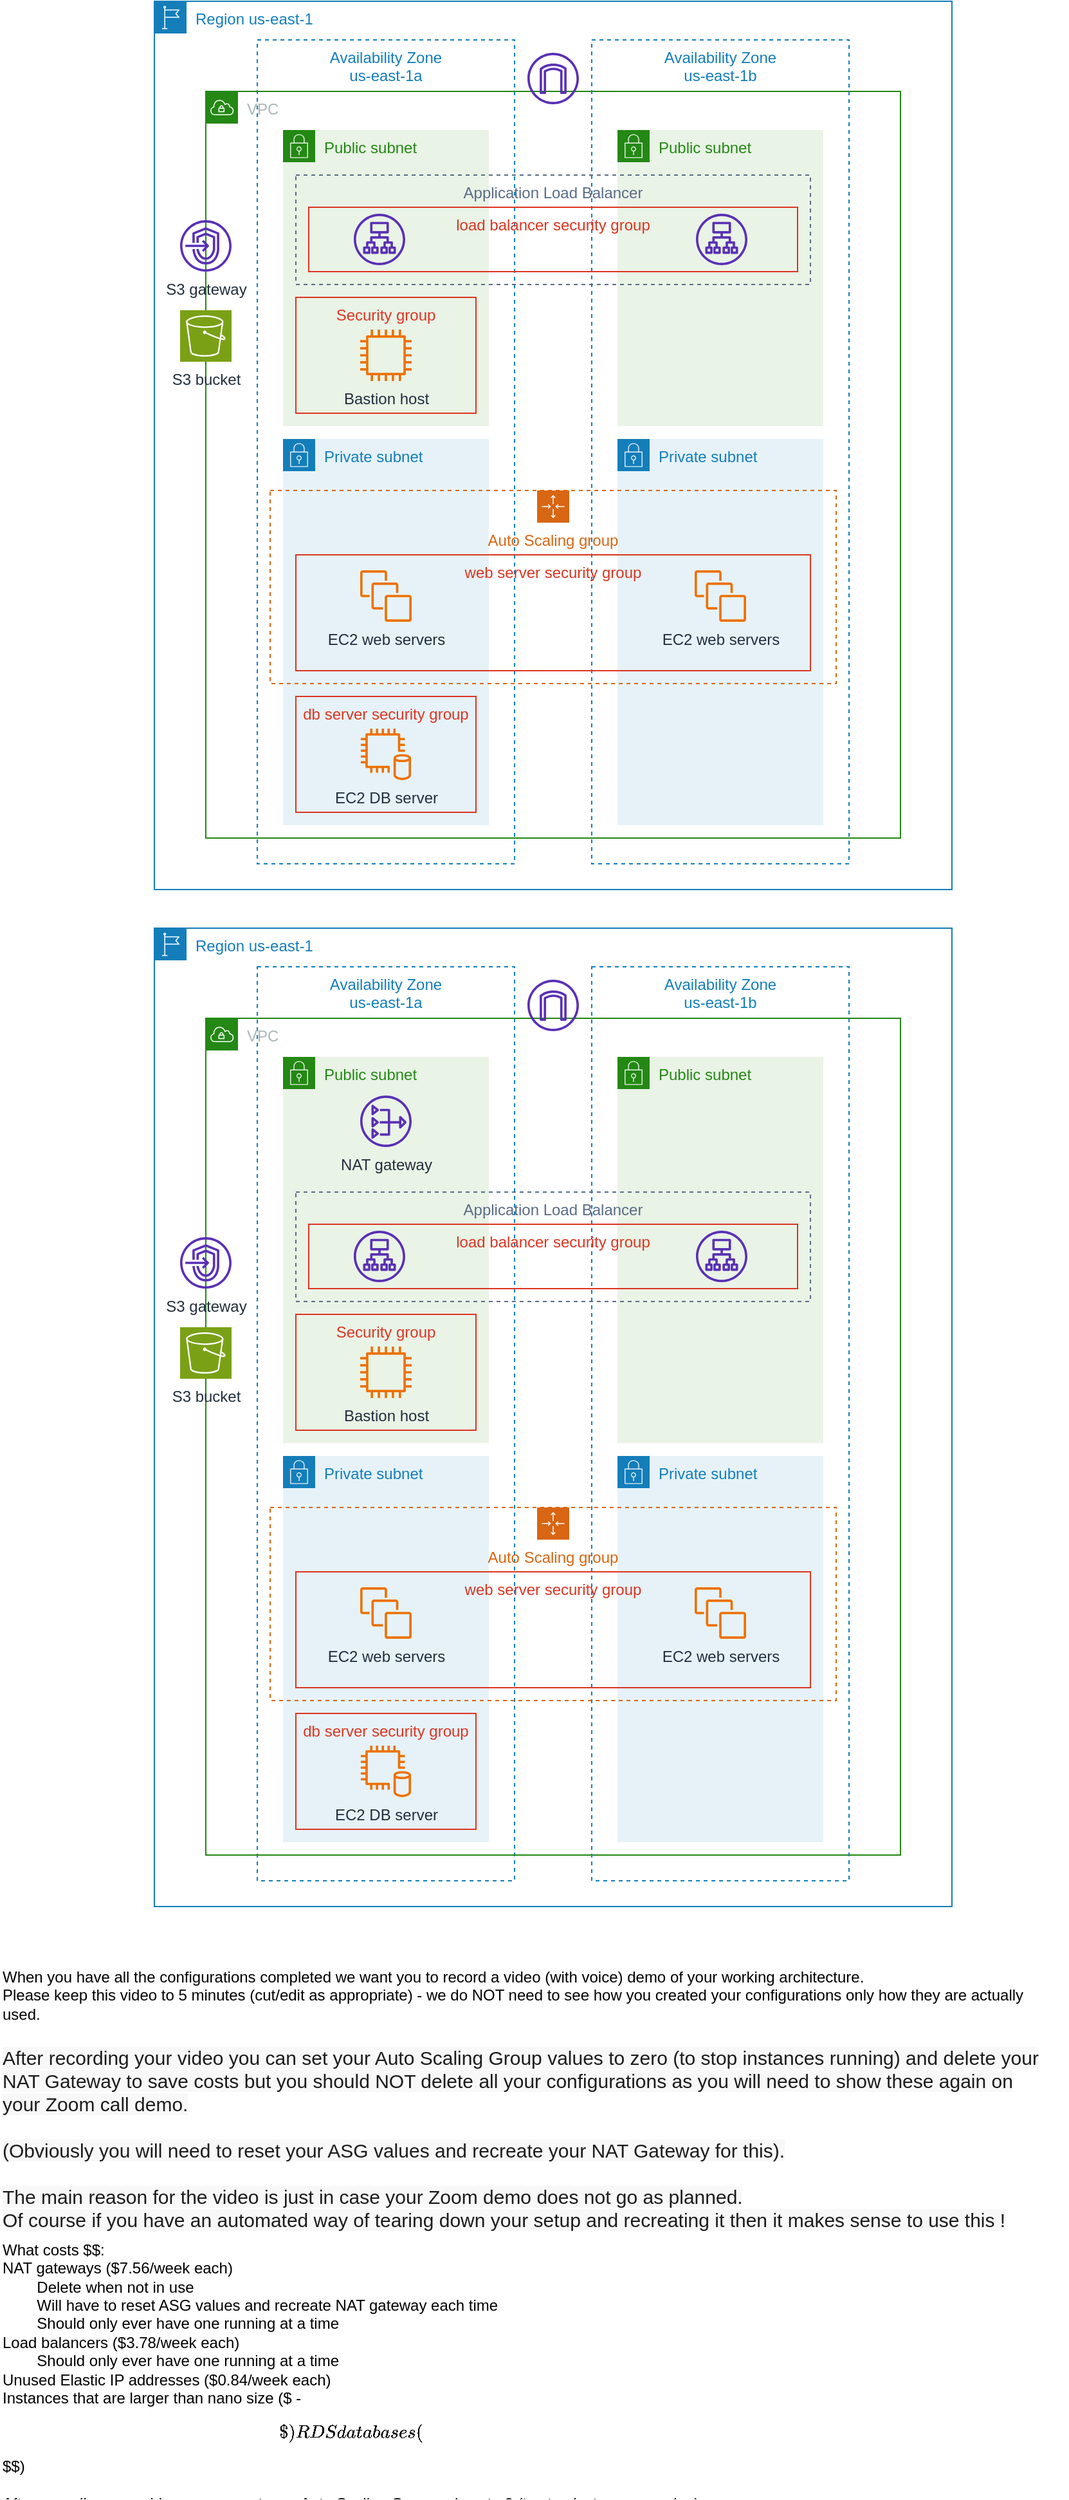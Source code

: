 <mxfile version="22.0.8" type="github">
  <diagram name="Page-1" id="k9PoG6jxE8hOqWyemZ1y">
    <mxGraphModel dx="2390" dy="1263" grid="1" gridSize="10" guides="1" tooltips="1" connect="1" arrows="1" fold="1" page="1" pageScale="1" pageWidth="850" pageHeight="1100" math="0" shadow="0">
      <root>
        <mxCell id="0" />
        <mxCell id="1" parent="0" />
        <mxCell id="4Z0nO0ClsvhU4pBVOEX--1" value="Region us-east-1" style="points=[[0,0],[0.25,0],[0.5,0],[0.75,0],[1,0],[1,0.25],[1,0.5],[1,0.75],[1,1],[0.75,1],[0.5,1],[0.25,1],[0,1],[0,0.75],[0,0.5],[0,0.25]];outlineConnect=0;gradientColor=none;html=1;whiteSpace=wrap;fontSize=12;fontStyle=0;shape=mxgraph.aws4.group;grIcon=mxgraph.aws4.group_region;strokeColor=#147EBA;fillColor=none;verticalAlign=top;align=left;spacingLeft=30;fontColor=#147EBA;dashed=0;" parent="1" vertex="1">
          <mxGeometry x="130" y="80" width="620" height="690" as="geometry" />
        </mxCell>
        <mxCell id="4Z0nO0ClsvhU4pBVOEX--2" value="Availability Zone&#xa;us-east-1a" style="fillColor=none;strokeColor=#147EBA;dashed=1;verticalAlign=top;fontStyle=0;fontColor=#147EBA;" parent="1" vertex="1">
          <mxGeometry x="210" y="110" width="200" height="640" as="geometry" />
        </mxCell>
        <mxCell id="4Z0nO0ClsvhU4pBVOEX--4" value="VPC" style="points=[[0,0],[0.25,0],[0.5,0],[0.75,0],[1,0],[1,0.25],[1,0.5],[1,0.75],[1,1],[0.75,1],[0.5,1],[0.25,1],[0,1],[0,0.75],[0,0.5],[0,0.25]];outlineConnect=0;gradientColor=none;html=1;whiteSpace=wrap;fontSize=12;fontStyle=0;shape=mxgraph.aws4.group;grIcon=mxgraph.aws4.group_vpc;strokeColor=#248814;fillColor=none;verticalAlign=top;align=left;spacingLeft=30;fontColor=#AAB7B8;dashed=0;" parent="1" vertex="1">
          <mxGeometry x="170" y="150" width="540" height="580" as="geometry" />
        </mxCell>
        <mxCell id="4Z0nO0ClsvhU4pBVOEX--3" value="Availability Zone&#xa;us-east-1b" style="fillColor=none;strokeColor=#147EBA;dashed=1;verticalAlign=top;fontStyle=0;fontColor=#147EBA;" parent="1" vertex="1">
          <mxGeometry x="470" y="110" width="200" height="640" as="geometry" />
        </mxCell>
        <mxCell id="4Z0nO0ClsvhU4pBVOEX--7" value="Private subnet" style="points=[[0,0],[0.25,0],[0.5,0],[0.75,0],[1,0],[1,0.25],[1,0.5],[1,0.75],[1,1],[0.75,1],[0.5,1],[0.25,1],[0,1],[0,0.75],[0,0.5],[0,0.25]];outlineConnect=0;gradientColor=none;html=1;whiteSpace=wrap;fontSize=12;fontStyle=0;shape=mxgraph.aws4.group;grIcon=mxgraph.aws4.group_security_group;grStroke=0;strokeColor=#147EBA;fillColor=#E6F2F8;verticalAlign=top;align=left;spacingLeft=30;fontColor=#147EBA;dashed=0;" parent="1" vertex="1">
          <mxGeometry x="490" y="420" width="160" height="300" as="geometry" />
        </mxCell>
        <mxCell id="4Z0nO0ClsvhU4pBVOEX--8" value="Private subnet" style="points=[[0,0],[0.25,0],[0.5,0],[0.75,0],[1,0],[1,0.25],[1,0.5],[1,0.75],[1,1],[0.75,1],[0.5,1],[0.25,1],[0,1],[0,0.75],[0,0.5],[0,0.25]];outlineConnect=0;gradientColor=none;html=1;whiteSpace=wrap;fontSize=12;fontStyle=0;shape=mxgraph.aws4.group;grIcon=mxgraph.aws4.group_security_group;grStroke=0;strokeColor=#147EBA;fillColor=#E6F2F8;verticalAlign=top;align=left;spacingLeft=30;fontColor=#147EBA;dashed=0;" parent="1" vertex="1">
          <mxGeometry x="230" y="420" width="160" height="300" as="geometry" />
        </mxCell>
        <mxCell id="x-kXU-XskzzcC9wgjosJ-12" value="db server security group" style="fillColor=none;strokeColor=#DD3522;verticalAlign=top;fontStyle=0;fontColor=#DD3522;" vertex="1" parent="1">
          <mxGeometry x="240" y="620" width="140" height="90" as="geometry" />
        </mxCell>
        <mxCell id="4Z0nO0ClsvhU4pBVOEX--12" value="Auto Scaling group" style="points=[[0,0],[0.25,0],[0.5,0],[0.75,0],[1,0],[1,0.25],[1,0.5],[1,0.75],[1,1],[0.75,1],[0.5,1],[0.25,1],[0,1],[0,0.75],[0,0.5],[0,0.25]];outlineConnect=0;gradientColor=none;html=1;whiteSpace=wrap;fontSize=12;fontStyle=0;shape=mxgraph.aws4.groupCenter;grIcon=mxgraph.aws4.group_auto_scaling_group;grStroke=1;strokeColor=#D86613;fillColor=none;verticalAlign=top;align=center;fontColor=#D86613;dashed=1;spacingTop=25;" parent="1" vertex="1">
          <mxGeometry x="220" y="460" width="440" height="150" as="geometry" />
        </mxCell>
        <mxCell id="4Z0nO0ClsvhU4pBVOEX--22" value="web server security group" style="fillColor=none;strokeColor=#DD3522;verticalAlign=top;fontStyle=0;fontColor=#DD3522;" parent="1" vertex="1">
          <mxGeometry x="240" y="510" width="400" height="90" as="geometry" />
        </mxCell>
        <mxCell id="4Z0nO0ClsvhU4pBVOEX--5" value="Public subnet" style="points=[[0,0],[0.25,0],[0.5,0],[0.75,0],[1,0],[1,0.25],[1,0.5],[1,0.75],[1,1],[0.75,1],[0.5,1],[0.25,1],[0,1],[0,0.75],[0,0.5],[0,0.25]];outlineConnect=0;gradientColor=none;html=1;whiteSpace=wrap;fontSize=12;fontStyle=0;shape=mxgraph.aws4.group;grIcon=mxgraph.aws4.group_security_group;grStroke=0;strokeColor=#248814;fillColor=#E9F3E6;verticalAlign=top;align=left;spacingLeft=30;fontColor=#248814;dashed=0;" parent="1" vertex="1">
          <mxGeometry x="230" y="180" width="160" height="230" as="geometry" />
        </mxCell>
        <mxCell id="4Z0nO0ClsvhU4pBVOEX--6" value="Public subnet" style="points=[[0,0],[0.25,0],[0.5,0],[0.75,0],[1,0],[1,0.25],[1,0.5],[1,0.75],[1,1],[0.75,1],[0.5,1],[0.25,1],[0,1],[0,0.75],[0,0.5],[0,0.25]];outlineConnect=0;gradientColor=none;html=1;whiteSpace=wrap;fontSize=12;fontStyle=0;shape=mxgraph.aws4.group;grIcon=mxgraph.aws4.group_security_group;grStroke=0;strokeColor=#248814;fillColor=#E9F3E6;verticalAlign=top;align=left;spacingLeft=30;fontColor=#248814;dashed=0;" parent="1" vertex="1">
          <mxGeometry x="490" y="180" width="160" height="230" as="geometry" />
        </mxCell>
        <mxCell id="4Z0nO0ClsvhU4pBVOEX--15" value="S3 gateway" style="outlineConnect=0;fontColor=#232F3E;gradientColor=none;fillColor=#5A30B5;strokeColor=none;dashed=0;verticalLabelPosition=bottom;verticalAlign=top;align=center;html=1;fontSize=12;fontStyle=0;aspect=fixed;pointerEvents=1;shape=mxgraph.aws4.endpoints;" parent="1" vertex="1">
          <mxGeometry x="150" y="250" width="40" height="40" as="geometry" />
        </mxCell>
        <mxCell id="4Z0nO0ClsvhU4pBVOEX--23" value="" style="outlineConnect=0;fontColor=#232F3E;gradientColor=none;fillColor=#5A30B5;strokeColor=none;dashed=0;verticalLabelPosition=bottom;verticalAlign=top;align=center;html=1;fontSize=12;fontStyle=0;aspect=fixed;pointerEvents=1;shape=mxgraph.aws4.application_load_balancer;" parent="1" vertex="1">
          <mxGeometry x="285" y="245" width="40" height="40" as="geometry" />
        </mxCell>
        <mxCell id="4Z0nO0ClsvhU4pBVOEX--24" value="" style="outlineConnect=0;fontColor=#232F3E;gradientColor=none;fillColor=#5A30B5;strokeColor=none;dashed=0;verticalLabelPosition=bottom;verticalAlign=top;align=center;html=1;fontSize=12;fontStyle=0;aspect=fixed;pointerEvents=1;shape=mxgraph.aws4.application_load_balancer;" parent="1" vertex="1">
          <mxGeometry x="551" y="245" width="40" height="40" as="geometry" />
        </mxCell>
        <mxCell id="4Z0nO0ClsvhU4pBVOEX--25" value="Application Load Balancer" style="fillColor=none;strokeColor=#5A6C86;dashed=1;verticalAlign=top;fontStyle=0;fontColor=#5A6C86;" parent="1" vertex="1">
          <mxGeometry x="240" y="215" width="400" height="85" as="geometry" />
        </mxCell>
        <mxCell id="4Z0nO0ClsvhU4pBVOEX--61" value="What costs $$:&lt;br&gt;NAT gateways ($7.56/week each)&lt;br&gt;&lt;span style=&quot;white-space: pre;&quot;&gt;&#x9;&lt;/span&gt;Delete when not in use&lt;br&gt;&lt;span style=&quot;white-space: pre;&quot;&gt;&#x9;&lt;/span&gt;Will have to reset ASG values and recreate NAT gateway each time&lt;br&gt;&lt;span style=&quot;white-space: pre;&quot;&gt;&#x9;&lt;/span&gt;Should only ever have one running at a time&lt;br&gt;Load balancers ($3.78/week each)&lt;br&gt;&lt;span style=&quot;white-space: pre;&quot;&gt;&#x9;&lt;/span&gt;Should only ever have one running at a time&lt;br&gt;Unused Elastic IP addresses ($0.84/week each)&lt;br&gt;Instances that are larger than nano size ($ - $$$)&lt;br&gt;RDS databases ($$$$)&lt;br&gt;&lt;br&gt;After recording your video you can set your Auto Scaling Group values to 0 (to stop instances running)" style="text;html=1;align=left;verticalAlign=middle;resizable=0;points=[];autosize=1;strokeColor=none;fillColor=none;" parent="1" vertex="1">
          <mxGeometry x="10.0" y="1830" width="570" height="190" as="geometry" />
        </mxCell>
        <mxCell id="4Z0nO0ClsvhU4pBVOEX--63" value="EC2 DB server" style="sketch=0;outlineConnect=0;fontColor=#232F3E;gradientColor=none;fillColor=#ED7100;strokeColor=none;dashed=0;verticalLabelPosition=bottom;verticalAlign=top;align=center;html=1;fontSize=12;fontStyle=0;aspect=fixed;pointerEvents=1;shape=mxgraph.aws4.db_on_instance2;" parent="1" vertex="1">
          <mxGeometry x="290" y="645" width="40" height="40" as="geometry" />
        </mxCell>
        <mxCell id="4Z0nO0ClsvhU4pBVOEX--66" value="S3 bucket" style="sketch=0;points=[[0,0,0],[0.25,0,0],[0.5,0,0],[0.75,0,0],[1,0,0],[0,1,0],[0.25,1,0],[0.5,1,0],[0.75,1,0],[1,1,0],[0,0.25,0],[0,0.5,0],[0,0.75,0],[1,0.25,0],[1,0.5,0],[1,0.75,0]];outlineConnect=0;fontColor=#232F3E;fillColor=#7AA116;strokeColor=#ffffff;dashed=0;verticalLabelPosition=bottom;verticalAlign=top;align=center;html=1;fontSize=12;fontStyle=0;aspect=fixed;shape=mxgraph.aws4.resourceIcon;resIcon=mxgraph.aws4.s3;" parent="1" vertex="1">
          <mxGeometry x="150" y="320" width="40" height="40" as="geometry" />
        </mxCell>
        <mxCell id="4Z0nO0ClsvhU4pBVOEX--73" value="When you have all the configurations completed we want you to record a video (with voice) demo of your working architecture. &lt;br&gt;Please keep this video to 5 minutes (cut/edit as appropriate) - we do NOT need to see how you created your configurations only how they are actually &lt;br&gt;used.&lt;br style=&quot;box-sizing: inherit; color: rgb(29, 28, 29); font-family: Slack-Lato, Slack-Fractions, appleLogo, sans-serif; font-size: 15px; font-variant-ligatures: common-ligatures; background-color: rgb(248, 248, 248);&quot;&gt;&lt;span style=&quot;color: rgb(29, 28, 29); font-family: Slack-Lato, Slack-Fractions, appleLogo, sans-serif; font-size: 15px; font-variant-ligatures: common-ligatures; background-color: rgb(248, 248, 248);&quot;&gt;&lt;br&gt;After recording your video you can set your Auto Scaling Group values to zero (to stop instances running) and delete your &lt;br&gt;NAT Gateway to save costs but you should NOT delete all your configurations as you will need to show these again on &lt;br&gt;your Zoom call demo. &lt;br&gt;&lt;br&gt;(Obviously you will need to reset your ASG values and recreate your NAT Gateway for this). &lt;br&gt;&lt;br&gt;The main reason for the video is just in case your Zoom demo does not go as planned.&lt;/span&gt;&lt;br style=&quot;box-sizing: inherit; color: rgb(29, 28, 29); font-family: Slack-Lato, Slack-Fractions, appleLogo, sans-serif; font-size: 15px; font-variant-ligatures: common-ligatures; background-color: rgb(248, 248, 248);&quot;&gt;&lt;span style=&quot;color: rgb(29, 28, 29); font-family: Slack-Lato, Slack-Fractions, appleLogo, sans-serif; font-size: 15px; font-variant-ligatures: common-ligatures; background-color: rgb(248, 248, 248);&quot;&gt;Of course if you have an automated way of tearing down your setup and recreating it then it makes sense to use this !&lt;/span&gt;" style="text;html=1;align=left;verticalAlign=middle;resizable=0;points=[];autosize=1;strokeColor=none;fillColor=none;" parent="1" vertex="1">
          <mxGeometry x="10.0" y="1600" width="830" height="220" as="geometry" />
        </mxCell>
        <mxCell id="x-kXU-XskzzcC9wgjosJ-9" value="EC2 web servers" style="sketch=0;outlineConnect=0;fontColor=#232F3E;gradientColor=none;fillColor=#ED7100;strokeColor=none;dashed=0;verticalLabelPosition=bottom;verticalAlign=top;align=center;html=1;fontSize=12;fontStyle=0;aspect=fixed;pointerEvents=1;shape=mxgraph.aws4.instances;" vertex="1" parent="1">
          <mxGeometry x="290" y="522" width="40" height="40" as="geometry" />
        </mxCell>
        <mxCell id="x-kXU-XskzzcC9wgjosJ-10" value="EC2 web servers" style="sketch=0;outlineConnect=0;fontColor=#232F3E;gradientColor=none;fillColor=#ED7100;strokeColor=none;dashed=0;verticalLabelPosition=bottom;verticalAlign=top;align=center;html=1;fontSize=12;fontStyle=0;aspect=fixed;pointerEvents=1;shape=mxgraph.aws4.instances;" vertex="1" parent="1">
          <mxGeometry x="550" y="522" width="40" height="40" as="geometry" />
        </mxCell>
        <mxCell id="4Z0nO0ClsvhU4pBVOEX--9" value="" style="outlineConnect=0;fontColor=#232F3E;gradientColor=none;fillColor=#5A30B5;strokeColor=none;dashed=0;verticalLabelPosition=bottom;verticalAlign=top;align=center;html=1;fontSize=12;fontStyle=0;aspect=fixed;pointerEvents=1;shape=mxgraph.aws4.internet_gateway;" parent="1" vertex="1">
          <mxGeometry x="420" y="120" width="40" height="40" as="geometry" />
        </mxCell>
        <mxCell id="x-kXU-XskzzcC9wgjosJ-16" value="load balancer security group" style="fillColor=none;strokeColor=#DD3522;verticalAlign=top;fontStyle=0;fontColor=#DD3522;" vertex="1" parent="1">
          <mxGeometry x="250" y="240" width="380" height="50" as="geometry" />
        </mxCell>
        <mxCell id="x-kXU-XskzzcC9wgjosJ-17" value="" style="group" vertex="1" connectable="0" parent="1">
          <mxGeometry x="240" y="310" width="140" height="90" as="geometry" />
        </mxCell>
        <mxCell id="x-kXU-XskzzcC9wgjosJ-15" value="Security group" style="fillColor=none;strokeColor=#DD3522;verticalAlign=top;fontStyle=0;fontColor=#DD3522;" vertex="1" parent="x-kXU-XskzzcC9wgjosJ-17">
          <mxGeometry width="140" height="90" as="geometry" />
        </mxCell>
        <mxCell id="x-kXU-XskzzcC9wgjosJ-11" value="Bastion host" style="sketch=0;outlineConnect=0;fontColor=#232F3E;gradientColor=none;fillColor=#ED7100;strokeColor=none;dashed=0;verticalLabelPosition=bottom;verticalAlign=top;align=center;html=1;fontSize=12;fontStyle=0;aspect=fixed;pointerEvents=1;shape=mxgraph.aws4.instance2;" vertex="1" parent="x-kXU-XskzzcC9wgjosJ-17">
          <mxGeometry x="50" y="25" width="40" height="40" as="geometry" />
        </mxCell>
        <mxCell id="x-kXU-XskzzcC9wgjosJ-18" value="Region us-east-1" style="points=[[0,0],[0.25,0],[0.5,0],[0.75,0],[1,0],[1,0.25],[1,0.5],[1,0.75],[1,1],[0.75,1],[0.5,1],[0.25,1],[0,1],[0,0.75],[0,0.5],[0,0.25]];outlineConnect=0;gradientColor=none;html=1;whiteSpace=wrap;fontSize=12;fontStyle=0;shape=mxgraph.aws4.group;grIcon=mxgraph.aws4.group_region;strokeColor=#147EBA;fillColor=none;verticalAlign=top;align=left;spacingLeft=30;fontColor=#147EBA;dashed=0;" vertex="1" parent="1">
          <mxGeometry x="130" y="800" width="620" height="760" as="geometry" />
        </mxCell>
        <mxCell id="x-kXU-XskzzcC9wgjosJ-19" value="Availability Zone&#xa;us-east-1a" style="fillColor=none;strokeColor=#147EBA;dashed=1;verticalAlign=top;fontStyle=0;fontColor=#147EBA;" vertex="1" parent="1">
          <mxGeometry x="210" y="830" width="200" height="710" as="geometry" />
        </mxCell>
        <mxCell id="x-kXU-XskzzcC9wgjosJ-20" value="VPC" style="points=[[0,0],[0.25,0],[0.5,0],[0.75,0],[1,0],[1,0.25],[1,0.5],[1,0.75],[1,1],[0.75,1],[0.5,1],[0.25,1],[0,1],[0,0.75],[0,0.5],[0,0.25]];outlineConnect=0;gradientColor=none;html=1;whiteSpace=wrap;fontSize=12;fontStyle=0;shape=mxgraph.aws4.group;grIcon=mxgraph.aws4.group_vpc;strokeColor=#248814;fillColor=none;verticalAlign=top;align=left;spacingLeft=30;fontColor=#AAB7B8;dashed=0;" vertex="1" parent="1">
          <mxGeometry x="170" y="870" width="540" height="650" as="geometry" />
        </mxCell>
        <mxCell id="x-kXU-XskzzcC9wgjosJ-21" value="Availability Zone&#xa;us-east-1b" style="fillColor=none;strokeColor=#147EBA;dashed=1;verticalAlign=top;fontStyle=0;fontColor=#147EBA;" vertex="1" parent="1">
          <mxGeometry x="470" y="830" width="200" height="710" as="geometry" />
        </mxCell>
        <mxCell id="x-kXU-XskzzcC9wgjosJ-22" value="Private subnet" style="points=[[0,0],[0.25,0],[0.5,0],[0.75,0],[1,0],[1,0.25],[1,0.5],[1,0.75],[1,1],[0.75,1],[0.5,1],[0.25,1],[0,1],[0,0.75],[0,0.5],[0,0.25]];outlineConnect=0;gradientColor=none;html=1;whiteSpace=wrap;fontSize=12;fontStyle=0;shape=mxgraph.aws4.group;grIcon=mxgraph.aws4.group_security_group;grStroke=0;strokeColor=#147EBA;fillColor=#E6F2F8;verticalAlign=top;align=left;spacingLeft=30;fontColor=#147EBA;dashed=0;" vertex="1" parent="1">
          <mxGeometry x="490" y="1210" width="160" height="300" as="geometry" />
        </mxCell>
        <mxCell id="x-kXU-XskzzcC9wgjosJ-23" value="Private subnet" style="points=[[0,0],[0.25,0],[0.5,0],[0.75,0],[1,0],[1,0.25],[1,0.5],[1,0.75],[1,1],[0.75,1],[0.5,1],[0.25,1],[0,1],[0,0.75],[0,0.5],[0,0.25]];outlineConnect=0;gradientColor=none;html=1;whiteSpace=wrap;fontSize=12;fontStyle=0;shape=mxgraph.aws4.group;grIcon=mxgraph.aws4.group_security_group;grStroke=0;strokeColor=#147EBA;fillColor=#E6F2F8;verticalAlign=top;align=left;spacingLeft=30;fontColor=#147EBA;dashed=0;" vertex="1" parent="1">
          <mxGeometry x="230" y="1210" width="160" height="300" as="geometry" />
        </mxCell>
        <mxCell id="x-kXU-XskzzcC9wgjosJ-24" value="db server security group" style="fillColor=none;strokeColor=#DD3522;verticalAlign=top;fontStyle=0;fontColor=#DD3522;" vertex="1" parent="1">
          <mxGeometry x="240" y="1410" width="140" height="90" as="geometry" />
        </mxCell>
        <mxCell id="x-kXU-XskzzcC9wgjosJ-25" value="Auto Scaling group" style="points=[[0,0],[0.25,0],[0.5,0],[0.75,0],[1,0],[1,0.25],[1,0.5],[1,0.75],[1,1],[0.75,1],[0.5,1],[0.25,1],[0,1],[0,0.75],[0,0.5],[0,0.25]];outlineConnect=0;gradientColor=none;html=1;whiteSpace=wrap;fontSize=12;fontStyle=0;shape=mxgraph.aws4.groupCenter;grIcon=mxgraph.aws4.group_auto_scaling_group;grStroke=1;strokeColor=#D86613;fillColor=none;verticalAlign=top;align=center;fontColor=#D86613;dashed=1;spacingTop=25;" vertex="1" parent="1">
          <mxGeometry x="220" y="1250" width="440" height="150" as="geometry" />
        </mxCell>
        <mxCell id="x-kXU-XskzzcC9wgjosJ-26" value="web server security group" style="fillColor=none;strokeColor=#DD3522;verticalAlign=top;fontStyle=0;fontColor=#DD3522;" vertex="1" parent="1">
          <mxGeometry x="240" y="1300" width="400" height="90" as="geometry" />
        </mxCell>
        <mxCell id="x-kXU-XskzzcC9wgjosJ-27" value="Public subnet" style="points=[[0,0],[0.25,0],[0.5,0],[0.75,0],[1,0],[1,0.25],[1,0.5],[1,0.75],[1,1],[0.75,1],[0.5,1],[0.25,1],[0,1],[0,0.75],[0,0.5],[0,0.25]];outlineConnect=0;gradientColor=none;html=1;whiteSpace=wrap;fontSize=12;fontStyle=0;shape=mxgraph.aws4.group;grIcon=mxgraph.aws4.group_security_group;grStroke=0;strokeColor=#248814;fillColor=#E9F3E6;verticalAlign=top;align=left;spacingLeft=30;fontColor=#248814;dashed=0;" vertex="1" parent="1">
          <mxGeometry x="230" y="900" width="160" height="300" as="geometry" />
        </mxCell>
        <mxCell id="x-kXU-XskzzcC9wgjosJ-28" value="Public subnet" style="points=[[0,0],[0.25,0],[0.5,0],[0.75,0],[1,0],[1,0.25],[1,0.5],[1,0.75],[1,1],[0.75,1],[0.5,1],[0.25,1],[0,1],[0,0.75],[0,0.5],[0,0.25]];outlineConnect=0;gradientColor=none;html=1;whiteSpace=wrap;fontSize=12;fontStyle=0;shape=mxgraph.aws4.group;grIcon=mxgraph.aws4.group_security_group;grStroke=0;strokeColor=#248814;fillColor=#E9F3E6;verticalAlign=top;align=left;spacingLeft=30;fontColor=#248814;dashed=0;" vertex="1" parent="1">
          <mxGeometry x="490" y="900" width="160" height="300" as="geometry" />
        </mxCell>
        <mxCell id="x-kXU-XskzzcC9wgjosJ-29" value="S3 gateway" style="outlineConnect=0;fontColor=#232F3E;gradientColor=none;fillColor=#5A30B5;strokeColor=none;dashed=0;verticalLabelPosition=bottom;verticalAlign=top;align=center;html=1;fontSize=12;fontStyle=0;aspect=fixed;pointerEvents=1;shape=mxgraph.aws4.endpoints;" vertex="1" parent="1">
          <mxGeometry x="150" y="1040" width="40" height="40" as="geometry" />
        </mxCell>
        <mxCell id="x-kXU-XskzzcC9wgjosJ-30" value="" style="outlineConnect=0;fontColor=#232F3E;gradientColor=none;fillColor=#5A30B5;strokeColor=none;dashed=0;verticalLabelPosition=bottom;verticalAlign=top;align=center;html=1;fontSize=12;fontStyle=0;aspect=fixed;pointerEvents=1;shape=mxgraph.aws4.application_load_balancer;" vertex="1" parent="1">
          <mxGeometry x="285" y="1035" width="40" height="40" as="geometry" />
        </mxCell>
        <mxCell id="x-kXU-XskzzcC9wgjosJ-31" value="" style="outlineConnect=0;fontColor=#232F3E;gradientColor=none;fillColor=#5A30B5;strokeColor=none;dashed=0;verticalLabelPosition=bottom;verticalAlign=top;align=center;html=1;fontSize=12;fontStyle=0;aspect=fixed;pointerEvents=1;shape=mxgraph.aws4.application_load_balancer;" vertex="1" parent="1">
          <mxGeometry x="551" y="1035" width="40" height="40" as="geometry" />
        </mxCell>
        <mxCell id="x-kXU-XskzzcC9wgjosJ-32" value="Application Load Balancer" style="fillColor=none;strokeColor=#5A6C86;dashed=1;verticalAlign=top;fontStyle=0;fontColor=#5A6C86;" vertex="1" parent="1">
          <mxGeometry x="240" y="1005" width="400" height="85" as="geometry" />
        </mxCell>
        <mxCell id="x-kXU-XskzzcC9wgjosJ-33" value="EC2 DB server" style="sketch=0;outlineConnect=0;fontColor=#232F3E;gradientColor=none;fillColor=#ED7100;strokeColor=none;dashed=0;verticalLabelPosition=bottom;verticalAlign=top;align=center;html=1;fontSize=12;fontStyle=0;aspect=fixed;pointerEvents=1;shape=mxgraph.aws4.db_on_instance2;" vertex="1" parent="1">
          <mxGeometry x="290" y="1435" width="40" height="40" as="geometry" />
        </mxCell>
        <mxCell id="x-kXU-XskzzcC9wgjosJ-34" value="S3 bucket" style="sketch=0;points=[[0,0,0],[0.25,0,0],[0.5,0,0],[0.75,0,0],[1,0,0],[0,1,0],[0.25,1,0],[0.5,1,0],[0.75,1,0],[1,1,0],[0,0.25,0],[0,0.5,0],[0,0.75,0],[1,0.25,0],[1,0.5,0],[1,0.75,0]];outlineConnect=0;fontColor=#232F3E;fillColor=#7AA116;strokeColor=#ffffff;dashed=0;verticalLabelPosition=bottom;verticalAlign=top;align=center;html=1;fontSize=12;fontStyle=0;aspect=fixed;shape=mxgraph.aws4.resourceIcon;resIcon=mxgraph.aws4.s3;" vertex="1" parent="1">
          <mxGeometry x="150" y="1110" width="40" height="40" as="geometry" />
        </mxCell>
        <mxCell id="x-kXU-XskzzcC9wgjosJ-35" value="EC2 web servers" style="sketch=0;outlineConnect=0;fontColor=#232F3E;gradientColor=none;fillColor=#ED7100;strokeColor=none;dashed=0;verticalLabelPosition=bottom;verticalAlign=top;align=center;html=1;fontSize=12;fontStyle=0;aspect=fixed;pointerEvents=1;shape=mxgraph.aws4.instances;" vertex="1" parent="1">
          <mxGeometry x="290" y="1312" width="40" height="40" as="geometry" />
        </mxCell>
        <mxCell id="x-kXU-XskzzcC9wgjosJ-36" value="EC2 web servers" style="sketch=0;outlineConnect=0;fontColor=#232F3E;gradientColor=none;fillColor=#ED7100;strokeColor=none;dashed=0;verticalLabelPosition=bottom;verticalAlign=top;align=center;html=1;fontSize=12;fontStyle=0;aspect=fixed;pointerEvents=1;shape=mxgraph.aws4.instances;" vertex="1" parent="1">
          <mxGeometry x="550" y="1312" width="40" height="40" as="geometry" />
        </mxCell>
        <mxCell id="x-kXU-XskzzcC9wgjosJ-37" value="" style="outlineConnect=0;fontColor=#232F3E;gradientColor=none;fillColor=#5A30B5;strokeColor=none;dashed=0;verticalLabelPosition=bottom;verticalAlign=top;align=center;html=1;fontSize=12;fontStyle=0;aspect=fixed;pointerEvents=1;shape=mxgraph.aws4.internet_gateway;" vertex="1" parent="1">
          <mxGeometry x="420" y="840" width="40" height="40" as="geometry" />
        </mxCell>
        <mxCell id="x-kXU-XskzzcC9wgjosJ-38" value="load balancer security group" style="fillColor=none;strokeColor=#DD3522;verticalAlign=top;fontStyle=0;fontColor=#DD3522;" vertex="1" parent="1">
          <mxGeometry x="250" y="1030" width="380" height="50" as="geometry" />
        </mxCell>
        <mxCell id="x-kXU-XskzzcC9wgjosJ-39" value="" style="group" vertex="1" connectable="0" parent="1">
          <mxGeometry x="240" y="1100" width="140" height="90" as="geometry" />
        </mxCell>
        <mxCell id="x-kXU-XskzzcC9wgjosJ-40" value="Security group" style="fillColor=none;strokeColor=#DD3522;verticalAlign=top;fontStyle=0;fontColor=#DD3522;" vertex="1" parent="x-kXU-XskzzcC9wgjosJ-39">
          <mxGeometry width="140" height="90" as="geometry" />
        </mxCell>
        <mxCell id="x-kXU-XskzzcC9wgjosJ-41" value="Bastion host" style="sketch=0;outlineConnect=0;fontColor=#232F3E;gradientColor=none;fillColor=#ED7100;strokeColor=none;dashed=0;verticalLabelPosition=bottom;verticalAlign=top;align=center;html=1;fontSize=12;fontStyle=0;aspect=fixed;pointerEvents=1;shape=mxgraph.aws4.instance2;" vertex="1" parent="x-kXU-XskzzcC9wgjosJ-39">
          <mxGeometry x="50" y="25" width="40" height="40" as="geometry" />
        </mxCell>
        <mxCell id="x-kXU-XskzzcC9wgjosJ-43" value="NAT gateway" style="outlineConnect=0;fontColor=#232F3E;gradientColor=none;fillColor=#5A30B5;strokeColor=none;dashed=0;verticalLabelPosition=bottom;verticalAlign=top;align=center;html=1;fontSize=12;fontStyle=0;aspect=fixed;pointerEvents=1;shape=mxgraph.aws4.nat_gateway;" vertex="1" parent="1">
          <mxGeometry x="290" y="930" width="40" height="40" as="geometry" />
        </mxCell>
      </root>
    </mxGraphModel>
  </diagram>
</mxfile>
